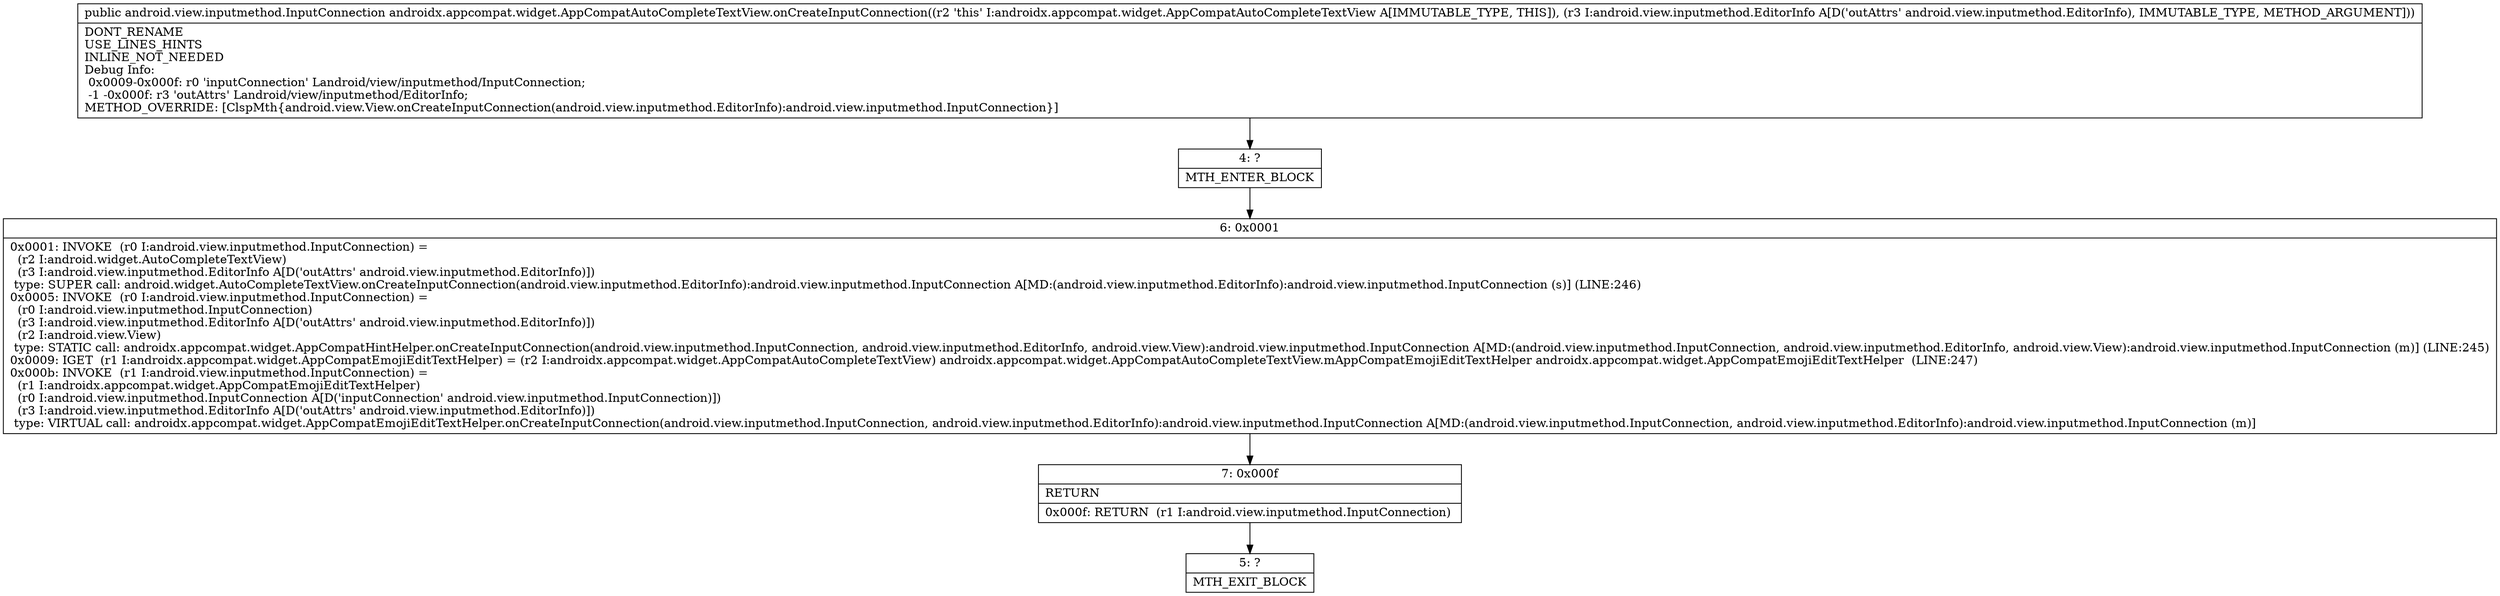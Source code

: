 digraph "CFG forandroidx.appcompat.widget.AppCompatAutoCompleteTextView.onCreateInputConnection(Landroid\/view\/inputmethod\/EditorInfo;)Landroid\/view\/inputmethod\/InputConnection;" {
Node_4 [shape=record,label="{4\:\ ?|MTH_ENTER_BLOCK\l}"];
Node_6 [shape=record,label="{6\:\ 0x0001|0x0001: INVOKE  (r0 I:android.view.inputmethod.InputConnection) = \l  (r2 I:android.widget.AutoCompleteTextView)\l  (r3 I:android.view.inputmethod.EditorInfo A[D('outAttrs' android.view.inputmethod.EditorInfo)])\l type: SUPER call: android.widget.AutoCompleteTextView.onCreateInputConnection(android.view.inputmethod.EditorInfo):android.view.inputmethod.InputConnection A[MD:(android.view.inputmethod.EditorInfo):android.view.inputmethod.InputConnection (s)] (LINE:246)\l0x0005: INVOKE  (r0 I:android.view.inputmethod.InputConnection) = \l  (r0 I:android.view.inputmethod.InputConnection)\l  (r3 I:android.view.inputmethod.EditorInfo A[D('outAttrs' android.view.inputmethod.EditorInfo)])\l  (r2 I:android.view.View)\l type: STATIC call: androidx.appcompat.widget.AppCompatHintHelper.onCreateInputConnection(android.view.inputmethod.InputConnection, android.view.inputmethod.EditorInfo, android.view.View):android.view.inputmethod.InputConnection A[MD:(android.view.inputmethod.InputConnection, android.view.inputmethod.EditorInfo, android.view.View):android.view.inputmethod.InputConnection (m)] (LINE:245)\l0x0009: IGET  (r1 I:androidx.appcompat.widget.AppCompatEmojiEditTextHelper) = (r2 I:androidx.appcompat.widget.AppCompatAutoCompleteTextView) androidx.appcompat.widget.AppCompatAutoCompleteTextView.mAppCompatEmojiEditTextHelper androidx.appcompat.widget.AppCompatEmojiEditTextHelper  (LINE:247)\l0x000b: INVOKE  (r1 I:android.view.inputmethod.InputConnection) = \l  (r1 I:androidx.appcompat.widget.AppCompatEmojiEditTextHelper)\l  (r0 I:android.view.inputmethod.InputConnection A[D('inputConnection' android.view.inputmethod.InputConnection)])\l  (r3 I:android.view.inputmethod.EditorInfo A[D('outAttrs' android.view.inputmethod.EditorInfo)])\l type: VIRTUAL call: androidx.appcompat.widget.AppCompatEmojiEditTextHelper.onCreateInputConnection(android.view.inputmethod.InputConnection, android.view.inputmethod.EditorInfo):android.view.inputmethod.InputConnection A[MD:(android.view.inputmethod.InputConnection, android.view.inputmethod.EditorInfo):android.view.inputmethod.InputConnection (m)]\l}"];
Node_7 [shape=record,label="{7\:\ 0x000f|RETURN\l|0x000f: RETURN  (r1 I:android.view.inputmethod.InputConnection) \l}"];
Node_5 [shape=record,label="{5\:\ ?|MTH_EXIT_BLOCK\l}"];
MethodNode[shape=record,label="{public android.view.inputmethod.InputConnection androidx.appcompat.widget.AppCompatAutoCompleteTextView.onCreateInputConnection((r2 'this' I:androidx.appcompat.widget.AppCompatAutoCompleteTextView A[IMMUTABLE_TYPE, THIS]), (r3 I:android.view.inputmethod.EditorInfo A[D('outAttrs' android.view.inputmethod.EditorInfo), IMMUTABLE_TYPE, METHOD_ARGUMENT]))  | DONT_RENAME\lUSE_LINES_HINTS\lINLINE_NOT_NEEDED\lDebug Info:\l  0x0009\-0x000f: r0 'inputConnection' Landroid\/view\/inputmethod\/InputConnection;\l  \-1 \-0x000f: r3 'outAttrs' Landroid\/view\/inputmethod\/EditorInfo;\lMETHOD_OVERRIDE: [ClspMth\{android.view.View.onCreateInputConnection(android.view.inputmethod.EditorInfo):android.view.inputmethod.InputConnection\}]\l}"];
MethodNode -> Node_4;Node_4 -> Node_6;
Node_6 -> Node_7;
Node_7 -> Node_5;
}


